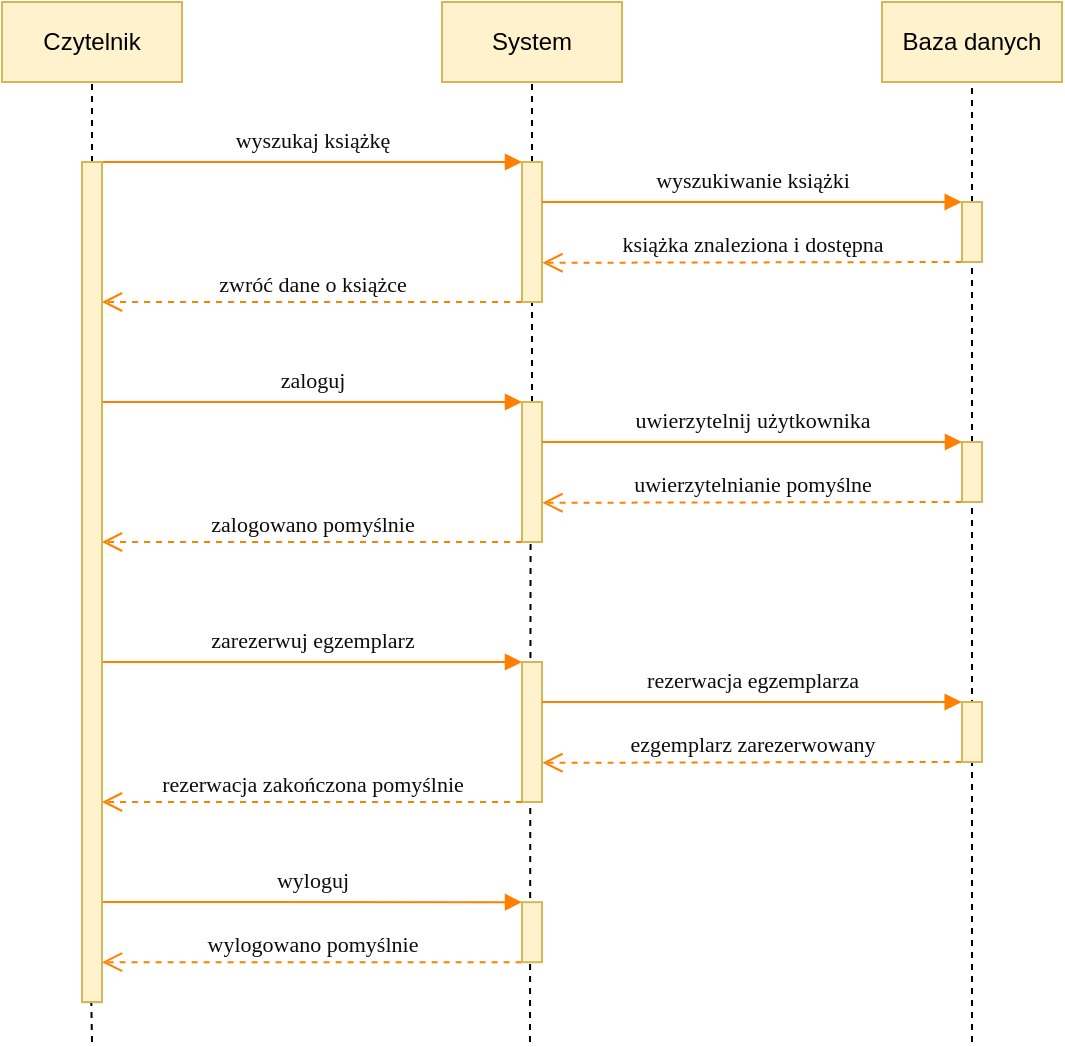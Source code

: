 <mxfile version="13.8.9-1" type="device" pages="3"><diagram id="bdb5152c-0a66-c973-8c05-188d29792f79" name="reservation"><mxGraphModel dx="868" dy="425" grid="1" gridSize="10" guides="1" tooltips="1" connect="1" arrows="1" fold="1" page="1" pageScale="1" pageWidth="827" pageHeight="1169" math="0" shadow="0"><root><mxCell id="0"/><mxCell id="1" parent="0"/><mxCell id="2750c62718d928d1-18" value="&lt;font style=&quot;font-size: 11px&quot; color=&quot;#0d0d0d&quot;&gt;zaloguj&lt;/font&gt;" style="html=1;verticalAlign=bottom;endArrow=block;entryX=0;entryY=0;strokeColor=#FF8000;fontFamily=Tahoma;fontSize=14;fontColor=#000066;entryDx=0;entryDy=0;entryPerimeter=0;" parent="1" target="UFfxsBxHSK0tPhtPc5pP-11" edge="1"><mxGeometry relative="1" as="geometry"><mxPoint x="79.5" y="240.0" as="sourcePoint"/></mxGeometry></mxCell><mxCell id="2750c62718d928d1-44" value="&lt;font color=&quot;#0d0d0d&quot; style=&quot;font-size: 11px&quot;&gt;uwierzytelnianie pomyślne&lt;/font&gt;" style="html=1;verticalAlign=bottom;endArrow=open;dashed=1;endSize=8;strokeColor=#FF8000;fontFamily=Tahoma;fontSize=10;fontColor=#000066;exitX=-0.02;exitY=1;exitDx=0;exitDy=0;exitPerimeter=0;entryX=1.02;entryY=0.72;entryDx=0;entryDy=0;entryPerimeter=0;" parent="1" source="UFfxsBxHSK0tPhtPc5pP-13" target="UFfxsBxHSK0tPhtPc5pP-11" edge="1"><mxGeometry relative="1" as="geometry"><mxPoint x="510" y="285" as="sourcePoint"/><mxPoint x="350" y="280" as="targetPoint"/></mxGeometry></mxCell><mxCell id="UFfxsBxHSK0tPhtPc5pP-2" value="Czytelnik" style="rounded=0;whiteSpace=wrap;html=1;fillColor=#fff2cc;strokeColor=#d6b656;" parent="1" vertex="1"><mxGeometry x="30" y="40" width="90" height="40" as="geometry"/></mxCell><mxCell id="UFfxsBxHSK0tPhtPc5pP-3" value="" style="endArrow=none;dashed=1;html=1;entryX=0.5;entryY=1;entryDx=0;entryDy=0;" parent="1" source="UFfxsBxHSK0tPhtPc5pP-4" target="UFfxsBxHSK0tPhtPc5pP-2" edge="1"><mxGeometry width="50" height="50" relative="1" as="geometry"><mxPoint x="75" y="841" as="sourcePoint"/><mxPoint x="84.5" y="118" as="targetPoint"/></mxGeometry></mxCell><mxCell id="UFfxsBxHSK0tPhtPc5pP-4" value="" style="html=1;points=[];perimeter=orthogonalPerimeter;strokeColor=#d6b656;fillColor=#fff2cc;fontFamily=Tahoma;fontSize=14;align=center;" parent="1" vertex="1"><mxGeometry x="70" y="240" width="10" height="100" as="geometry"/></mxCell><mxCell id="UFfxsBxHSK0tPhtPc5pP-5" value="" style="endArrow=none;dashed=1;html=1;entryX=0.5;entryY=1;entryDx=0;entryDy=0;" parent="1" source="UFfxsBxHSK0tPhtPc5pP-46" target="UFfxsBxHSK0tPhtPc5pP-4" edge="1"><mxGeometry width="50" height="50" relative="1" as="geometry"><mxPoint x="75" y="680" as="sourcePoint"/><mxPoint x="75" y="90" as="targetPoint"/></mxGeometry></mxCell><mxCell id="UFfxsBxHSK0tPhtPc5pP-6" value="Baza danych" style="rounded=0;whiteSpace=wrap;html=1;fillColor=#fff2cc;strokeColor=#d6b656;" parent="1" vertex="1"><mxGeometry x="470" y="40" width="90" height="40" as="geometry"/></mxCell><mxCell id="UFfxsBxHSK0tPhtPc5pP-7" value="" style="endArrow=none;dashed=1;html=1;entryX=0.5;entryY=1;entryDx=0;entryDy=0;" parent="1" source="UFfxsBxHSK0tPhtPc5pP-13" target="UFfxsBxHSK0tPhtPc5pP-6" edge="1"><mxGeometry width="50" height="50" relative="1" as="geometry"><mxPoint x="525" y="841" as="sourcePoint"/><mxPoint x="590" y="220" as="targetPoint"/></mxGeometry></mxCell><mxCell id="UFfxsBxHSK0tPhtPc5pP-9" value="System" style="rounded=0;whiteSpace=wrap;html=1;fillColor=#fff2cc;strokeColor=#d6b656;" parent="1" vertex="1"><mxGeometry x="250" y="40" width="90" height="40" as="geometry"/></mxCell><mxCell id="UFfxsBxHSK0tPhtPc5pP-10" value="" style="endArrow=none;dashed=1;html=1;entryX=0.5;entryY=1;entryDx=0;entryDy=0;" parent="1" source="UFfxsBxHSK0tPhtPc5pP-11" target="UFfxsBxHSK0tPhtPc5pP-9" edge="1"><mxGeometry width="50" height="50" relative="1" as="geometry"><mxPoint x="424.5" y="864" as="sourcePoint"/><mxPoint x="424.5" y="110" as="targetPoint"/></mxGeometry></mxCell><mxCell id="UFfxsBxHSK0tPhtPc5pP-11" value="" style="html=1;points=[];perimeter=orthogonalPerimeter;strokeColor=#d6b656;fillColor=#fff2cc;fontFamily=Tahoma;fontSize=14;align=center;" parent="1" vertex="1"><mxGeometry x="290" y="240" width="10" height="70" as="geometry"/></mxCell><mxCell id="UFfxsBxHSK0tPhtPc5pP-13" value="" style="html=1;points=[];perimeter=orthogonalPerimeter;strokeColor=#d6b656;fillColor=#fff2cc;fontFamily=Tahoma;fontSize=14;align=center;" parent="1" vertex="1"><mxGeometry x="510" y="260" width="10" height="30" as="geometry"/></mxCell><mxCell id="UFfxsBxHSK0tPhtPc5pP-14" value="" style="endArrow=none;dashed=1;html=1;entryX=0.5;entryY=1;entryDx=0;entryDy=0;rounded=0;" parent="1" target="UFfxsBxHSK0tPhtPc5pP-13" edge="1"><mxGeometry width="50" height="50" relative="1" as="geometry"><mxPoint x="515" y="560" as="sourcePoint"/><mxPoint x="525" y="87" as="targetPoint"/></mxGeometry></mxCell><mxCell id="UFfxsBxHSK0tPhtPc5pP-15" value="" style="endArrow=none;dashed=1;html=1;rounded=0;entryX=0.429;entryY=0.996;entryDx=0;entryDy=0;entryPerimeter=0;" parent="1" target="UFfxsBxHSK0tPhtPc5pP-11" edge="1"><mxGeometry width="50" height="50" relative="1" as="geometry"><mxPoint x="294" y="560" as="sourcePoint"/><mxPoint x="460" y="170" as="targetPoint"/></mxGeometry></mxCell><mxCell id="UFfxsBxHSK0tPhtPc5pP-16" value="&lt;font color=&quot;#0d0d0d&quot; style=&quot;font-size: 11px&quot;&gt;zalogowano pomyślnie&lt;/font&gt;" style="html=1;verticalAlign=bottom;endArrow=open;dashed=1;endSize=8;strokeColor=#FF8000;fontFamily=Tahoma;fontSize=10;fontColor=#000066;exitX=0;exitY=1;exitDx=0;exitDy=0;exitPerimeter=0;entryX=1;entryY=0.7;entryDx=0;entryDy=0;entryPerimeter=0;" parent="1" source="UFfxsBxHSK0tPhtPc5pP-11" target="UFfxsBxHSK0tPhtPc5pP-4" edge="1"><mxGeometry relative="1" as="geometry"><mxPoint x="270" y="312" as="sourcePoint"/><mxPoint x="130" y="320" as="targetPoint"/></mxGeometry></mxCell><mxCell id="UFfxsBxHSK0tPhtPc5pP-24" value="&lt;font style=&quot;font-size: 11px&quot; color=&quot;#0d0d0d&quot;&gt;wyszukaj książkę&lt;/font&gt;" style="html=1;verticalAlign=bottom;endArrow=block;entryX=0;entryY=0;strokeColor=#FF8000;fontFamily=Tahoma;fontSize=14;fontColor=#000066;entryDx=0;entryDy=0;entryPerimeter=0;" parent="1" target="UFfxsBxHSK0tPhtPc5pP-28" edge="1"><mxGeometry relative="1" as="geometry"><mxPoint x="79.5" y="120.0" as="sourcePoint"/></mxGeometry></mxCell><mxCell id="UFfxsBxHSK0tPhtPc5pP-26" value="&lt;font color=&quot;#0d0d0d&quot; style=&quot;font-size: 11px&quot;&gt;książka znaleziona i dostępna&lt;/font&gt;" style="html=1;verticalAlign=bottom;endArrow=open;dashed=1;endSize=8;strokeColor=#FF8000;fontFamily=Tahoma;fontSize=10;fontColor=#000066;exitX=-0.02;exitY=1;exitDx=0;exitDy=0;exitPerimeter=0;entryX=1.02;entryY=0.72;entryDx=0;entryDy=0;entryPerimeter=0;" parent="1" source="UFfxsBxHSK0tPhtPc5pP-29" target="UFfxsBxHSK0tPhtPc5pP-28" edge="1"><mxGeometry relative="1" as="geometry"><mxPoint x="510" y="165" as="sourcePoint"/><mxPoint x="350" y="160" as="targetPoint"/></mxGeometry></mxCell><mxCell id="UFfxsBxHSK0tPhtPc5pP-27" value="" style="html=1;points=[];perimeter=orthogonalPerimeter;strokeColor=#d6b656;fillColor=#fff2cc;fontFamily=Tahoma;fontSize=14;align=center;" parent="1" vertex="1"><mxGeometry x="70" y="120" width="10" height="100" as="geometry"/></mxCell><mxCell id="UFfxsBxHSK0tPhtPc5pP-28" value="" style="html=1;points=[];perimeter=orthogonalPerimeter;strokeColor=#d6b656;fillColor=#fff2cc;fontFamily=Tahoma;fontSize=14;align=center;" parent="1" vertex="1"><mxGeometry x="290" y="120" width="10" height="70" as="geometry"/></mxCell><mxCell id="UFfxsBxHSK0tPhtPc5pP-29" value="" style="html=1;points=[];perimeter=orthogonalPerimeter;strokeColor=#d6b656;fillColor=#fff2cc;fontFamily=Tahoma;fontSize=14;align=center;" parent="1" vertex="1"><mxGeometry x="510" y="140" width="10" height="30" as="geometry"/></mxCell><mxCell id="UFfxsBxHSK0tPhtPc5pP-30" value="&lt;font color=&quot;#0d0d0d&quot; style=&quot;font-size: 11px&quot;&gt;zwróć dane o książce&lt;/font&gt;" style="html=1;verticalAlign=bottom;endArrow=open;dashed=1;endSize=8;strokeColor=#FF8000;fontFamily=Tahoma;fontSize=10;fontColor=#000066;exitX=0;exitY=1;exitDx=0;exitDy=0;exitPerimeter=0;entryX=1;entryY=0.7;entryDx=0;entryDy=0;entryPerimeter=0;" parent="1" source="UFfxsBxHSK0tPhtPc5pP-28" target="UFfxsBxHSK0tPhtPc5pP-27" edge="1"><mxGeometry relative="1" as="geometry"><mxPoint x="270" y="192" as="sourcePoint"/><mxPoint x="130" y="200" as="targetPoint"/></mxGeometry></mxCell><mxCell id="UFfxsBxHSK0tPhtPc5pP-31" value="&lt;font style=&quot;font-size: 11px&quot; color=&quot;#0d0d0d&quot;&gt;zarezerwuj egzemplarz&lt;/font&gt;" style="html=1;verticalAlign=bottom;endArrow=block;entryX=0;entryY=0;strokeColor=#FF8000;fontFamily=Tahoma;fontSize=14;fontColor=#000066;entryDx=0;entryDy=0;entryPerimeter=0;" parent="1" target="UFfxsBxHSK0tPhtPc5pP-35" edge="1"><mxGeometry relative="1" as="geometry"><mxPoint x="79.5" y="370.0" as="sourcePoint"/></mxGeometry></mxCell><mxCell id="UFfxsBxHSK0tPhtPc5pP-33" value="&lt;font color=&quot;#0d0d0d&quot; style=&quot;font-size: 11px&quot;&gt;ezgemplarz zarezerwowany&lt;/font&gt;" style="html=1;verticalAlign=bottom;endArrow=open;dashed=1;endSize=8;strokeColor=#FF8000;fontFamily=Tahoma;fontSize=10;fontColor=#000066;exitX=-0.02;exitY=1;exitDx=0;exitDy=0;exitPerimeter=0;entryX=1.02;entryY=0.72;entryDx=0;entryDy=0;entryPerimeter=0;" parent="1" source="UFfxsBxHSK0tPhtPc5pP-36" target="UFfxsBxHSK0tPhtPc5pP-35" edge="1"><mxGeometry relative="1" as="geometry"><mxPoint x="510" y="415" as="sourcePoint"/><mxPoint x="350" y="410" as="targetPoint"/></mxGeometry></mxCell><mxCell id="UFfxsBxHSK0tPhtPc5pP-34" value="" style="html=1;points=[];perimeter=orthogonalPerimeter;strokeColor=#d6b656;fillColor=#fff2cc;fontFamily=Tahoma;fontSize=14;align=center;" parent="1" vertex="1"><mxGeometry x="70" y="370" width="10" height="100" as="geometry"/></mxCell><mxCell id="UFfxsBxHSK0tPhtPc5pP-35" value="" style="html=1;points=[];perimeter=orthogonalPerimeter;strokeColor=#d6b656;fillColor=#fff2cc;fontFamily=Tahoma;fontSize=14;align=center;" parent="1" vertex="1"><mxGeometry x="290" y="370" width="10" height="70" as="geometry"/></mxCell><mxCell id="UFfxsBxHSK0tPhtPc5pP-36" value="" style="html=1;points=[];perimeter=orthogonalPerimeter;strokeColor=#d6b656;fillColor=#fff2cc;fontFamily=Tahoma;fontSize=14;align=center;" parent="1" vertex="1"><mxGeometry x="510" y="390" width="10" height="30" as="geometry"/></mxCell><mxCell id="UFfxsBxHSK0tPhtPc5pP-37" value="&lt;font color=&quot;#0d0d0d&quot; style=&quot;font-size: 11px&quot;&gt;rezerwacja zakończona pomyślnie&lt;/font&gt;" style="html=1;verticalAlign=bottom;endArrow=open;dashed=1;endSize=8;strokeColor=#FF8000;fontFamily=Tahoma;fontSize=10;fontColor=#000066;exitX=0;exitY=1;exitDx=0;exitDy=0;exitPerimeter=0;entryX=1;entryY=0.7;entryDx=0;entryDy=0;entryPerimeter=0;" parent="1" source="UFfxsBxHSK0tPhtPc5pP-35" target="UFfxsBxHSK0tPhtPc5pP-34" edge="1"><mxGeometry relative="1" as="geometry"><mxPoint x="270" y="442" as="sourcePoint"/><mxPoint x="130" y="450" as="targetPoint"/></mxGeometry></mxCell><mxCell id="UFfxsBxHSK0tPhtPc5pP-44" value="&lt;font color=&quot;#0d0d0d&quot; style=&quot;font-size: 11px&quot;&gt;wylogowano pomyślnie&lt;/font&gt;" style="html=1;verticalAlign=bottom;endArrow=open;dashed=1;endSize=8;strokeColor=#FF8000;fontFamily=Tahoma;fontSize=10;fontColor=#000066;exitX=-0.02;exitY=1;exitDx=0;exitDy=0;exitPerimeter=0;" parent="1" source="UFfxsBxHSK0tPhtPc5pP-45" target="UFfxsBxHSK0tPhtPc5pP-46" edge="1"><mxGeometry relative="1" as="geometry"><mxPoint x="290" y="515.1" as="sourcePoint"/><mxPoint x="80.2" y="520.5" as="targetPoint"/></mxGeometry></mxCell><mxCell id="UFfxsBxHSK0tPhtPc5pP-45" value="" style="html=1;points=[];perimeter=orthogonalPerimeter;strokeColor=#d6b656;fillColor=#fff2cc;fontFamily=Tahoma;fontSize=14;align=center;" parent="1" vertex="1"><mxGeometry x="290" y="490.1" width="10" height="30" as="geometry"/></mxCell><mxCell id="UFfxsBxHSK0tPhtPc5pP-46" value="" style="html=1;points=[];perimeter=orthogonalPerimeter;strokeColor=#d6b656;fillColor=#fff2cc;fontFamily=Tahoma;fontSize=14;align=center;" parent="1" vertex="1"><mxGeometry x="70" y="490.1" width="10" height="50" as="geometry"/></mxCell><mxCell id="UFfxsBxHSK0tPhtPc5pP-50" value="" style="endArrow=none;dashed=1;html=1;" parent="1" edge="1"><mxGeometry width="50" height="50" relative="1" as="geometry"><mxPoint x="75" y="560" as="sourcePoint"/><mxPoint x="74.66" y="540.1" as="targetPoint"/></mxGeometry></mxCell><mxCell id="nkuDlEsJTx3bt9PI4lsY-1" value="&lt;font style=&quot;font-size: 11px&quot; color=&quot;#0d0d0d&quot;&gt;wyloguj&lt;/font&gt;" style="html=1;verticalAlign=bottom;endArrow=block;strokeColor=#FF8000;fontFamily=Tahoma;fontSize=14;fontColor=#000066;exitX=1;exitY=-0.002;exitDx=0;exitDy=0;exitPerimeter=0;" parent="1" source="UFfxsBxHSK0tPhtPc5pP-46" target="UFfxsBxHSK0tPhtPc5pP-45" edge="1"><mxGeometry relative="1" as="geometry"><mxPoint x="90" y="490.01" as="sourcePoint"/><mxPoint x="260" y="460.01" as="targetPoint"/></mxGeometry></mxCell><mxCell id="nkuDlEsJTx3bt9PI4lsY-2" value="&lt;span style=&quot;color: rgb(13 , 13 , 13) ; font-size: 11px&quot;&gt;rezerwacja egzemplarza&lt;/span&gt;" style="html=1;verticalAlign=bottom;endArrow=block;strokeColor=#FF8000;fontFamily=Tahoma;fontSize=14;fontColor=#000066;entryX=-0.014;entryY=0;entryDx=0;entryDy=0;entryPerimeter=0;exitX=1;exitY=0.286;exitDx=0;exitDy=0;exitPerimeter=0;" parent="1" source="UFfxsBxHSK0tPhtPc5pP-35" target="UFfxsBxHSK0tPhtPc5pP-36" edge="1"><mxGeometry relative="1" as="geometry"><mxPoint x="310" y="390" as="sourcePoint"/><mxPoint x="420" y="350" as="targetPoint"/></mxGeometry></mxCell><mxCell id="nkuDlEsJTx3bt9PI4lsY-3" value="&lt;span style=&quot;color: rgb(13 , 13 , 13) ; font-size: 11px&quot;&gt;wyszukiwanie książki&lt;/span&gt;" style="html=1;verticalAlign=bottom;endArrow=block;strokeColor=#FF8000;fontFamily=Tahoma;fontSize=14;fontColor=#000066;exitX=0.986;exitY=0.286;exitDx=0;exitDy=0;exitPerimeter=0;entryX=-0.014;entryY=0;entryDx=0;entryDy=0;entryPerimeter=0;" parent="1" source="UFfxsBxHSK0tPhtPc5pP-28" target="UFfxsBxHSK0tPhtPc5pP-29" edge="1"><mxGeometry relative="1" as="geometry"><mxPoint x="310" y="290.02" as="sourcePoint"/><mxPoint x="460" y="220" as="targetPoint"/></mxGeometry></mxCell><mxCell id="nkuDlEsJTx3bt9PI4lsY-4" value="&lt;span style=&quot;color: rgb(13 , 13 , 13) ; font-size: 11px&quot;&gt;uwierzytelnij użytkownika&lt;/span&gt;" style="html=1;verticalAlign=bottom;endArrow=block;strokeColor=#FF8000;fontFamily=Tahoma;fontSize=14;fontColor=#000066;entryX=0;entryY=0;entryDx=0;entryDy=0;entryPerimeter=0;" parent="1" target="UFfxsBxHSK0tPhtPc5pP-13" edge="1"><mxGeometry relative="1" as="geometry"><mxPoint x="300" y="260" as="sourcePoint"/><mxPoint x="500" y="260" as="targetPoint"/></mxGeometry></mxCell><mxCell id="JKHsgQlLTQUetORVjWny-1" value="" style="html=1;points=[];perimeter=orthogonalPerimeter;strokeColor=#d6b656;fillColor=#fff2cc;fontFamily=Tahoma;fontSize=14;align=center;" parent="1" vertex="1"><mxGeometry x="70" y="120" width="10" height="420" as="geometry"/></mxCell></root></mxGraphModel></diagram><diagram id="02ToBYN9ex3Lxi8tFRm4" name="return"><mxGraphModel dx="723" dy="354" grid="1" gridSize="10" guides="1" tooltips="1" connect="1" arrows="1" fold="1" page="1" pageScale="1" pageWidth="827" pageHeight="1169" math="0" shadow="0"><root><mxCell id="mSOw4h-qDSolW6g528Ff-0"/><mxCell id="mSOw4h-qDSolW6g528Ff-1" parent="mSOw4h-qDSolW6g528Ff-0"/><mxCell id="mSOw4h-qDSolW6g528Ff-2" value="&lt;font style=&quot;font-size: 11px&quot; color=&quot;#0d0d0d&quot;&gt;podaj numer PESEL&lt;/font&gt;" style="html=1;verticalAlign=bottom;endArrow=block;strokeColor=#FF8000;fontFamily=Tahoma;fontSize=14;fontColor=#000066;exitX=1;exitY=0;exitDx=0;exitDy=0;exitPerimeter=0;entryX=0;entryY=0;entryDx=0;entryDy=0;entryPerimeter=0;" edge="1" parent="mSOw4h-qDSolW6g528Ff-1" source="mSOw4h-qDSolW6g528Ff-19" target="mSOw4h-qDSolW6g528Ff-6"><mxGeometry relative="1" as="geometry"><mxPoint x="279.5" y="120.0" as="sourcePoint"/><mxPoint x="250" y="140" as="targetPoint"/></mxGeometry></mxCell><mxCell id="mSOw4h-qDSolW6g528Ff-3" value="&lt;font color=&quot;#0d0d0d&quot; style=&quot;font-size: 11px&quot;&gt;zweryfikowano&lt;/font&gt;" style="html=1;verticalAlign=bottom;endArrow=open;dashed=1;endSize=8;strokeColor=#FF8000;fontFamily=Tahoma;fontSize=10;fontColor=#000066;entryX=1;entryY=0.836;entryDx=0;entryDy=0;entryPerimeter=0;exitX=0;exitY=1;exitDx=0;exitDy=0;exitPerimeter=0;" edge="1" parent="mSOw4h-qDSolW6g528Ff-1" source="mSOw4h-qDSolW6g528Ff-6" target="mSOw4h-qDSolW6g528Ff-19"><mxGeometry relative="1" as="geometry"><mxPoint x="430" y="170" as="sourcePoint"/><mxPoint x="210" y="170" as="targetPoint"/></mxGeometry></mxCell><mxCell id="mSOw4h-qDSolW6g528Ff-4" value="Pracownik" style="rounded=0;whiteSpace=wrap;html=1;fillColor=#fff2cc;strokeColor=#d6b656;" vertex="1" parent="mSOw4h-qDSolW6g528Ff-1"><mxGeometry x="230" y="40" width="90" height="40" as="geometry"/></mxCell><mxCell id="mSOw4h-qDSolW6g528Ff-5" value="" style="endArrow=none;dashed=1;html=1;entryX=0.5;entryY=1;entryDx=0;entryDy=0;" edge="1" parent="mSOw4h-qDSolW6g528Ff-1" source="mSOw4h-qDSolW6g528Ff-6" target="mSOw4h-qDSolW6g528Ff-4"><mxGeometry width="50" height="50" relative="1" as="geometry"><mxPoint x="275" y="841" as="sourcePoint"/><mxPoint x="284.5" y="118" as="targetPoint"/></mxGeometry></mxCell><mxCell id="mSOw4h-qDSolW6g528Ff-6" value="" style="html=1;points=[];perimeter=orthogonalPerimeter;strokeColor=#d6b656;fillColor=#fff2cc;fontFamily=Tahoma;fontSize=14;align=center;" vertex="1" parent="mSOw4h-qDSolW6g528Ff-1"><mxGeometry x="270" y="120" width="10" height="100" as="geometry"/></mxCell><mxCell id="mSOw4h-qDSolW6g528Ff-7" value="" style="endArrow=none;dashed=1;html=1;entryX=0.5;entryY=1;entryDx=0;entryDy=0;" edge="1" parent="mSOw4h-qDSolW6g528Ff-1" target="mSOw4h-qDSolW6g528Ff-6"><mxGeometry width="50" height="50" relative="1" as="geometry"><mxPoint x="275" y="530" as="sourcePoint"/><mxPoint x="275" y="90" as="targetPoint"/></mxGeometry></mxCell><mxCell id="mSOw4h-qDSolW6g528Ff-8" value="Baza danych" style="rounded=0;whiteSpace=wrap;html=1;fillColor=#fff2cc;strokeColor=#d6b656;" vertex="1" parent="mSOw4h-qDSolW6g528Ff-1"><mxGeometry x="670" y="40" width="90" height="40" as="geometry"/></mxCell><mxCell id="mSOw4h-qDSolW6g528Ff-9" value="" style="endArrow=none;dashed=1;html=1;entryX=0.5;entryY=1;entryDx=0;entryDy=0;" edge="1" parent="mSOw4h-qDSolW6g528Ff-1" source="mSOw4h-qDSolW6g528Ff-13" target="mSOw4h-qDSolW6g528Ff-8"><mxGeometry width="50" height="50" relative="1" as="geometry"><mxPoint x="725" y="841" as="sourcePoint"/><mxPoint x="790" y="220" as="targetPoint"/></mxGeometry></mxCell><mxCell id="mSOw4h-qDSolW6g528Ff-10" value="System" style="rounded=0;whiteSpace=wrap;html=1;fillColor=#fff2cc;strokeColor=#d6b656;" vertex="1" parent="mSOw4h-qDSolW6g528Ff-1"><mxGeometry x="450" y="40" width="90" height="40" as="geometry"/></mxCell><mxCell id="mSOw4h-qDSolW6g528Ff-11" value="" style="endArrow=none;dashed=1;html=1;entryX=0.5;entryY=1;entryDx=0;entryDy=0;" edge="1" parent="mSOw4h-qDSolW6g528Ff-1" source="mSOw4h-qDSolW6g528Ff-12" target="mSOw4h-qDSolW6g528Ff-10"><mxGeometry width="50" height="50" relative="1" as="geometry"><mxPoint x="624.5" y="864" as="sourcePoint"/><mxPoint x="624.5" y="110" as="targetPoint"/></mxGeometry></mxCell><mxCell id="mSOw4h-qDSolW6g528Ff-12" value="" style="html=1;points=[];perimeter=orthogonalPerimeter;strokeColor=#d6b656;fillColor=#fff2cc;fontFamily=Tahoma;fontSize=14;align=center;" vertex="1" parent="mSOw4h-qDSolW6g528Ff-1"><mxGeometry x="490" y="135" width="10" height="70" as="geometry"/></mxCell><mxCell id="mSOw4h-qDSolW6g528Ff-13" value="" style="html=1;points=[];perimeter=orthogonalPerimeter;strokeColor=#d6b656;fillColor=#fff2cc;fontFamily=Tahoma;fontSize=14;align=center;" vertex="1" parent="mSOw4h-qDSolW6g528Ff-1"><mxGeometry x="710" y="155" width="10" height="30" as="geometry"/></mxCell><mxCell id="mSOw4h-qDSolW6g528Ff-14" value="" style="endArrow=none;dashed=1;html=1;entryX=0.5;entryY=1;entryDx=0;entryDy=0;rounded=0;" edge="1" parent="mSOw4h-qDSolW6g528Ff-1" target="mSOw4h-qDSolW6g528Ff-13"><mxGeometry width="50" height="50" relative="1" as="geometry"><mxPoint x="715" y="530" as="sourcePoint"/><mxPoint x="725" y="87" as="targetPoint"/></mxGeometry></mxCell><mxCell id="mSOw4h-qDSolW6g528Ff-15" value="" style="endArrow=none;dashed=1;html=1;rounded=0;entryX=0.429;entryY=0.996;entryDx=0;entryDy=0;entryPerimeter=0;" edge="1" parent="mSOw4h-qDSolW6g528Ff-1" source="mSOw4h-qDSolW6g528Ff-43" target="mSOw4h-qDSolW6g528Ff-12"><mxGeometry width="50" height="50" relative="1" as="geometry"><mxPoint x="494" y="560" as="sourcePoint"/><mxPoint x="660" y="170" as="targetPoint"/></mxGeometry></mxCell><mxCell id="mSOw4h-qDSolW6g528Ff-16" value="&lt;span style=&quot;color: rgb(13 , 13 , 13) ; font-size: 11px&quot;&gt;wyszukiwanie czytelnika&lt;/span&gt;" style="html=1;verticalAlign=bottom;endArrow=block;strokeColor=#FF8000;fontFamily=Tahoma;fontSize=14;fontColor=#000066;entryX=0;entryY=0;entryDx=0;entryDy=0;entryPerimeter=0;exitX=1;exitY=0.286;exitDx=0;exitDy=0;exitPerimeter=0;" edge="1" parent="mSOw4h-qDSolW6g528Ff-1" source="mSOw4h-qDSolW6g528Ff-12" target="mSOw4h-qDSolW6g528Ff-13"><mxGeometry relative="1" as="geometry"><mxPoint x="530" y="155" as="sourcePoint"/><mxPoint x="700" y="140" as="targetPoint"/></mxGeometry></mxCell><mxCell id="mSOw4h-qDSolW6g528Ff-17" value="Czytelnik" style="rounded=0;whiteSpace=wrap;html=1;fillColor=#fff2cc;strokeColor=#d6b656;" vertex="1" parent="mSOw4h-qDSolW6g528Ff-1"><mxGeometry x="10" y="40" width="90" height="40" as="geometry"/></mxCell><mxCell id="mSOw4h-qDSolW6g528Ff-18" value="" style="endArrow=none;dashed=1;html=1;entryX=0.5;entryY=1;entryDx=0;entryDy=0;" edge="1" parent="mSOw4h-qDSolW6g528Ff-1" source="mSOw4h-qDSolW6g528Ff-19" target="mSOw4h-qDSolW6g528Ff-17"><mxGeometry width="50" height="50" relative="1" as="geometry"><mxPoint x="55" y="841" as="sourcePoint"/><mxPoint x="64.5" y="118" as="targetPoint"/></mxGeometry></mxCell><mxCell id="mSOw4h-qDSolW6g528Ff-19" value="" style="html=1;points=[];perimeter=orthogonalPerimeter;strokeColor=#d6b656;fillColor=#fff2cc;fontFamily=Tahoma;fontSize=14;align=center;" vertex="1" parent="mSOw4h-qDSolW6g528Ff-1"><mxGeometry x="50" y="120" width="10" height="120" as="geometry"/></mxCell><mxCell id="mSOw4h-qDSolW6g528Ff-20" value="" style="endArrow=none;dashed=1;html=1;entryX=0.5;entryY=1;entryDx=0;entryDy=0;" edge="1" parent="mSOw4h-qDSolW6g528Ff-1" target="mSOw4h-qDSolW6g528Ff-19"><mxGeometry width="50" height="50" relative="1" as="geometry"><mxPoint x="55" y="530" as="sourcePoint"/><mxPoint x="55" y="90" as="targetPoint"/></mxGeometry></mxCell><mxCell id="mSOw4h-qDSolW6g528Ff-21" value="&lt;font style=&quot;font-size: 11px&quot; color=&quot;#0d0d0d&quot;&gt;znajdź czytelnika&lt;/font&gt;" style="html=1;verticalAlign=bottom;endArrow=block;strokeColor=#FF8000;fontFamily=Tahoma;fontSize=14;fontColor=#000066;exitX=1;exitY=0.152;exitDx=0;exitDy=0;exitPerimeter=0;entryX=0.009;entryY=0.003;entryDx=0;entryDy=0;entryPerimeter=0;" edge="1" parent="mSOw4h-qDSolW6g528Ff-1" source="mSOw4h-qDSolW6g528Ff-6" target="mSOw4h-qDSolW6g528Ff-12"><mxGeometry relative="1" as="geometry"><mxPoint x="300" y="170" as="sourcePoint"/><mxPoint x="470" y="135" as="targetPoint"/></mxGeometry></mxCell><mxCell id="mSOw4h-qDSolW6g528Ff-22" value="&lt;font color=&quot;#0d0d0d&quot; style=&quot;font-size: 11px&quot;&gt;czytelnik znaleziony&lt;/font&gt;" style="html=1;verticalAlign=bottom;endArrow=open;dashed=1;endSize=8;strokeColor=#FF8000;fontFamily=Tahoma;fontSize=10;fontColor=#000066;exitX=0.02;exitY=1;exitDx=0;exitDy=0;exitPerimeter=0;entryX=1;entryY=0.714;entryDx=0;entryDy=0;entryPerimeter=0;" edge="1" parent="mSOw4h-qDSolW6g528Ff-1" source="mSOw4h-qDSolW6g528Ff-13" target="mSOw4h-qDSolW6g528Ff-12"><mxGeometry relative="1" as="geometry"><mxPoint x="719.8" y="320" as="sourcePoint"/><mxPoint x="500" y="190" as="targetPoint"/></mxGeometry></mxCell><mxCell id="mSOw4h-qDSolW6g528Ff-23" value="&lt;font color=&quot;#0d0d0d&quot; style=&quot;font-size: 11px&quot;&gt;zwróć profil czytelnika&lt;/font&gt;" style="html=1;verticalAlign=bottom;endArrow=open;dashed=1;endSize=8;strokeColor=#FF8000;fontFamily=Tahoma;fontSize=10;fontColor=#000066;exitX=-0.014;exitY=1;exitDx=0;exitDy=0;exitPerimeter=0;entryX=1;entryY=0.85;entryDx=0;entryDy=0;entryPerimeter=0;" edge="1" parent="mSOw4h-qDSolW6g528Ff-1" source="mSOw4h-qDSolW6g528Ff-12" target="mSOw4h-qDSolW6g528Ff-6"><mxGeometry relative="1" as="geometry"><mxPoint x="480" y="200" as="sourcePoint"/><mxPoint x="360" y="200" as="targetPoint"/></mxGeometry></mxCell><mxCell id="mSOw4h-qDSolW6g528Ff-24" value="&lt;font style=&quot;font-size: 11px&quot; color=&quot;#0d0d0d&quot;&gt;zwróć książkę&lt;/font&gt;" style="html=1;verticalAlign=bottom;endArrow=block;strokeColor=#FF8000;fontFamily=Tahoma;fontSize=14;fontColor=#000066;exitX=1;exitY=0;exitDx=0;exitDy=0;exitPerimeter=0;entryX=0;entryY=0;entryDx=0;entryDy=0;entryPerimeter=0;" edge="1" parent="mSOw4h-qDSolW6g528Ff-1" source="mSOw4h-qDSolW6g528Ff-27" target="mSOw4h-qDSolW6g528Ff-26"><mxGeometry relative="1" as="geometry"><mxPoint x="279.5" y="270.0" as="sourcePoint"/><mxPoint x="250" y="290" as="targetPoint"/></mxGeometry></mxCell><mxCell id="mSOw4h-qDSolW6g528Ff-25" value="&lt;font color=&quot;#0d0d0d&quot; style=&quot;font-size: 11px&quot;&gt;ureguluj opłatę&lt;br&gt;&lt;/font&gt;" style="html=1;verticalAlign=bottom;endArrow=open;dashed=1;endSize=8;strokeColor=#FF8000;fontFamily=Tahoma;fontSize=10;fontColor=#000066;exitX=1.271;exitY=0.583;exitDx=0;exitDy=0;exitPerimeter=0;entryX=0;entryY=0.7;entryDx=0;entryDy=0;entryPerimeter=0;" edge="1" parent="mSOw4h-qDSolW6g528Ff-1"><mxGeometry relative="1" as="geometry"><mxPoint x="62.71" y="380.8" as="sourcePoint"/><mxPoint x="270" y="380.88" as="targetPoint"/></mxGeometry></mxCell><mxCell id="mSOw4h-qDSolW6g528Ff-26" value="" style="html=1;points=[];perimeter=orthogonalPerimeter;strokeColor=#d6b656;fillColor=#fff2cc;fontFamily=Tahoma;fontSize=14;align=center;" vertex="1" parent="mSOw4h-qDSolW6g528Ff-1"><mxGeometry x="270" y="270" width="10" height="100" as="geometry"/></mxCell><mxCell id="mSOw4h-qDSolW6g528Ff-27" value="" style="html=1;points=[];perimeter=orthogonalPerimeter;strokeColor=#d6b656;fillColor=#fff2cc;fontFamily=Tahoma;fontSize=14;align=center;" vertex="1" parent="mSOw4h-qDSolW6g528Ff-1"><mxGeometry x="50" y="270" width="10" height="240" as="geometry"/></mxCell><mxCell id="mSOw4h-qDSolW6g528Ff-28" value="&lt;font style=&quot;font-size: 11px&quot; color=&quot;#0d0d0d&quot;&gt;zaznacz chęć zwrotu&lt;br&gt;&lt;/font&gt;" style="html=1;verticalAlign=bottom;endArrow=block;strokeColor=#FF8000;fontFamily=Tahoma;fontSize=14;fontColor=#000066;entryX=0.009;entryY=0;entryDx=0;entryDy=0;entryPerimeter=0;" edge="1" parent="mSOw4h-qDSolW6g528Ff-1" source="mSOw4h-qDSolW6g528Ff-39" target="mSOw4h-qDSolW6g528Ff-43"><mxGeometry relative="1" as="geometry"><mxPoint x="330" y="290" as="sourcePoint"/><mxPoint x="490.09" y="285.21" as="targetPoint"/></mxGeometry></mxCell><mxCell id="mSOw4h-qDSolW6g528Ff-29" value="&lt;font color=&quot;#0d0d0d&quot;&gt;&lt;span style=&quot;font-size: 11px&quot;&gt;wyświetl formularz potwierdzający&lt;/span&gt;&lt;/font&gt;" style="html=1;verticalAlign=bottom;endArrow=open;dashed=1;endSize=8;strokeColor=#FF8000;fontFamily=Tahoma;fontSize=10;fontColor=#000066;entryX=1.02;entryY=0.226;entryDx=0;entryDy=0;entryPerimeter=0;" edge="1" parent="mSOw4h-qDSolW6g528Ff-1" target="mSOw4h-qDSolW6g528Ff-39"><mxGeometry relative="1" as="geometry"><mxPoint x="490" y="320" as="sourcePoint"/><mxPoint x="290" y="320" as="targetPoint"/></mxGeometry></mxCell><mxCell id="mSOw4h-qDSolW6g528Ff-30" value="&lt;font style=&quot;font-size: 11px&quot; color=&quot;#0d0d0d&quot;&gt;podaj informację o opłacie&lt;/font&gt;" style="html=1;verticalAlign=bottom;endArrow=block;strokeColor=#FF8000;fontFamily=Tahoma;fontSize=14;fontColor=#000066;exitX=-0.003;exitY=1.001;exitDx=0;exitDy=0;exitPerimeter=0;entryX=0.986;entryY=0.413;entryDx=0;entryDy=0;entryPerimeter=0;" edge="1" parent="mSOw4h-qDSolW6g528Ff-1"><mxGeometry relative="1" as="geometry"><mxPoint x="269.97" y="340.98" as="sourcePoint"/><mxPoint x="59.86" y="340" as="targetPoint"/></mxGeometry></mxCell><mxCell id="mSOw4h-qDSolW6g528Ff-31" value="" style="html=1;points=[];perimeter=orthogonalPerimeter;strokeColor=#d6b656;fillColor=#fff2cc;fontFamily=Tahoma;fontSize=14;align=center;" vertex="1" parent="mSOw4h-qDSolW6g528Ff-1"><mxGeometry x="270" y="270" width="10" height="200" as="geometry"/></mxCell><mxCell id="mSOw4h-qDSolW6g528Ff-32" value="&lt;font style=&quot;font-size: 11px&quot; color=&quot;#0d0d0d&quot;&gt;potwierdź zwrot&lt;br&gt;&lt;/font&gt;" style="html=1;verticalAlign=bottom;endArrow=block;strokeColor=#FF8000;fontFamily=Tahoma;fontSize=14;fontColor=#000066;entryX=0;entryY=0;entryDx=0;entryDy=0;entryPerimeter=0;" edge="1" parent="mSOw4h-qDSolW6g528Ff-1" source="mSOw4h-qDSolW6g528Ff-39" target="mSOw4h-qDSolW6g528Ff-33"><mxGeometry relative="1" as="geometry"><mxPoint x="320" y="401" as="sourcePoint"/><mxPoint x="480" y="390.88" as="targetPoint"/></mxGeometry></mxCell><mxCell id="mSOw4h-qDSolW6g528Ff-33" value="" style="html=1;points=[];perimeter=orthogonalPerimeter;strokeColor=#d6b656;fillColor=#fff2cc;fontFamily=Tahoma;fontSize=14;align=center;" vertex="1" parent="mSOw4h-qDSolW6g528Ff-1"><mxGeometry x="490" y="400.88" width="10" height="70" as="geometry"/></mxCell><mxCell id="mSOw4h-qDSolW6g528Ff-34" value="" style="endArrow=none;dashed=1;html=1;rounded=0;entryX=0.429;entryY=0.996;entryDx=0;entryDy=0;entryPerimeter=0;" edge="1" parent="mSOw4h-qDSolW6g528Ff-1" target="mSOw4h-qDSolW6g528Ff-33"><mxGeometry width="50" height="50" relative="1" as="geometry"><mxPoint x="494" y="530" as="sourcePoint"/><mxPoint x="494.29" y="204.72" as="targetPoint"/></mxGeometry></mxCell><mxCell id="mSOw4h-qDSolW6g528Ff-35" value="" style="html=1;points=[];perimeter=orthogonalPerimeter;strokeColor=#d6b656;fillColor=#fff2cc;fontFamily=Tahoma;fontSize=14;align=center;" vertex="1" parent="mSOw4h-qDSolW6g528Ff-1"><mxGeometry x="710" y="420.65" width="10" height="30" as="geometry"/></mxCell><mxCell id="mSOw4h-qDSolW6g528Ff-36" value="&lt;span style=&quot;color: rgb(13 , 13 , 13) ; font-size: 11px&quot;&gt;zmiana statusu egzemplarza&lt;/span&gt;" style="html=1;verticalAlign=bottom;endArrow=block;strokeColor=#FF8000;fontFamily=Tahoma;fontSize=14;fontColor=#000066;entryX=0;entryY=0;entryDx=0;entryDy=0;entryPerimeter=0;exitX=1;exitY=0.286;exitDx=0;exitDy=0;exitPerimeter=0;" edge="1" parent="mSOw4h-qDSolW6g528Ff-1" target="mSOw4h-qDSolW6g528Ff-35"><mxGeometry relative="1" as="geometry"><mxPoint x="500" y="420.67" as="sourcePoint"/><mxPoint x="700" y="405.65" as="targetPoint"/></mxGeometry></mxCell><mxCell id="mSOw4h-qDSolW6g528Ff-37" value="&lt;font color=&quot;#0d0d0d&quot; style=&quot;font-size: 11px&quot;&gt;egzemplarz oddany&lt;/font&gt;" style="html=1;verticalAlign=bottom;endArrow=open;dashed=1;endSize=8;strokeColor=#FF8000;fontFamily=Tahoma;fontSize=10;fontColor=#000066;exitX=0.02;exitY=1;exitDx=0;exitDy=0;exitPerimeter=0;entryX=1;entryY=0.714;entryDx=0;entryDy=0;entryPerimeter=0;" edge="1" parent="mSOw4h-qDSolW6g528Ff-1" source="mSOw4h-qDSolW6g528Ff-35"><mxGeometry relative="1" as="geometry"><mxPoint x="719.8" y="585.65" as="sourcePoint"/><mxPoint x="500" y="450.63" as="targetPoint"/></mxGeometry></mxCell><mxCell id="mSOw4h-qDSolW6g528Ff-38" value="&lt;font color=&quot;#0d0d0d&quot; style=&quot;font-size: 11px&quot;&gt;zwróć informację o pomyślnym zwrocie&lt;/font&gt;" style="html=1;verticalAlign=bottom;endArrow=open;dashed=1;endSize=8;strokeColor=#FF8000;fontFamily=Tahoma;fontSize=10;fontColor=#000066;exitX=0;exitY=1;exitDx=0;exitDy=0;exitPerimeter=0;entryX=1;entryY=0.914;entryDx=0;entryDy=0;entryPerimeter=0;" edge="1" parent="mSOw4h-qDSolW6g528Ff-1" source="mSOw4h-qDSolW6g528Ff-33" target="mSOw4h-qDSolW6g528Ff-39"><mxGeometry relative="1" as="geometry"><mxPoint x="460" y="480.88" as="sourcePoint"/><mxPoint x="300" y="471" as="targetPoint"/></mxGeometry></mxCell><mxCell id="mSOw4h-qDSolW6g528Ff-39" value="" style="html=1;points=[];perimeter=orthogonalPerimeter;strokeColor=#d6b656;fillColor=#fff2cc;fontFamily=Tahoma;fontSize=14;align=center;" vertex="1" parent="mSOw4h-qDSolW6g528Ff-1"><mxGeometry x="270" y="270" width="10" height="220" as="geometry"/></mxCell><mxCell id="mSOw4h-qDSolW6g528Ff-40" value="" style="html=1;points=[];perimeter=orthogonalPerimeter;strokeColor=#d6b656;fillColor=#fff2cc;fontFamily=Tahoma;fontSize=14;align=center;" vertex="1" parent="mSOw4h-qDSolW6g528Ff-1"><mxGeometry x="50" y="270" width="10" height="240" as="geometry"/></mxCell><mxCell id="mSOw4h-qDSolW6g528Ff-41" value="&lt;font color=&quot;#0d0d0d&quot; style=&quot;font-size: 11px&quot;&gt;zwrot zakończony pomyślnie&lt;/font&gt;" style="html=1;verticalAlign=bottom;endArrow=open;dashed=1;endSize=8;strokeColor=#FF8000;fontFamily=Tahoma;fontSize=10;fontColor=#000066;exitX=0;exitY=1;exitDx=0;exitDy=0;exitPerimeter=0;entryX=1;entryY=0.951;entryDx=0;entryDy=0;entryPerimeter=0;" edge="1" parent="mSOw4h-qDSolW6g528Ff-1" source="mSOw4h-qDSolW6g528Ff-39" target="mSOw4h-qDSolW6g528Ff-42"><mxGeometry relative="1" as="geometry"><mxPoint x="240" y="460" as="sourcePoint"/><mxPoint x="120" y="491" as="targetPoint"/></mxGeometry></mxCell><mxCell id="mSOw4h-qDSolW6g528Ff-42" value="" style="html=1;points=[];perimeter=orthogonalPerimeter;strokeColor=#d6b656;fillColor=#fff2cc;fontFamily=Tahoma;fontSize=14;align=center;" vertex="1" parent="mSOw4h-qDSolW6g528Ff-1"><mxGeometry x="50" y="120" width="10" height="390" as="geometry"/></mxCell><mxCell id="mSOw4h-qDSolW6g528Ff-43" value="" style="html=1;points=[];perimeter=orthogonalPerimeter;strokeColor=#d6b656;fillColor=#fff2cc;fontFamily=Tahoma;fontSize=14;align=center;" vertex="1" parent="mSOw4h-qDSolW6g528Ff-1"><mxGeometry x="490" y="290" width="10" height="30" as="geometry"/></mxCell><mxCell id="mSOw4h-qDSolW6g528Ff-44" value="" style="endArrow=none;dashed=1;html=1;rounded=0;entryX=0.429;entryY=0.996;entryDx=0;entryDy=0;entryPerimeter=0;" edge="1" parent="mSOw4h-qDSolW6g528Ff-1" source="mSOw4h-qDSolW6g528Ff-33" target="mSOw4h-qDSolW6g528Ff-43"><mxGeometry width="50" height="50" relative="1" as="geometry"><mxPoint x="494.29" y="430" as="sourcePoint"/><mxPoint x="494.29" y="204.72" as="targetPoint"/></mxGeometry></mxCell></root></mxGraphModel></diagram><diagram id="MMTowF24Xp_xsB_nZjFc" name="borrowing"><mxGraphModel dx="413" dy="202" grid="1" gridSize="10" guides="1" tooltips="1" connect="1" arrows="1" fold="1" page="1" pageScale="1" pageWidth="827" pageHeight="1169" math="0" shadow="0"><root><mxCell id="MFZd5c7GK3ORKcPByeT5-0"/><mxCell id="MFZd5c7GK3ORKcPByeT5-1" parent="MFZd5c7GK3ORKcPByeT5-0"/><mxCell id="MFZd5c7GK3ORKcPByeT5-2" value="&lt;font style=&quot;font-size: 11px&quot; color=&quot;#0d0d0d&quot;&gt;podaj numer PESEL&lt;/font&gt;" style="html=1;verticalAlign=bottom;endArrow=block;strokeColor=#FF8000;fontFamily=Tahoma;fontSize=14;fontColor=#000066;exitX=1;exitY=0;exitDx=0;exitDy=0;exitPerimeter=0;entryX=0;entryY=0;entryDx=0;entryDy=0;entryPerimeter=0;" edge="1" parent="MFZd5c7GK3ORKcPByeT5-1" source="MFZd5c7GK3ORKcPByeT5-19" target="MFZd5c7GK3ORKcPByeT5-6"><mxGeometry relative="1" as="geometry"><mxPoint x="279.5" y="120.0" as="sourcePoint"/><mxPoint x="250" y="140" as="targetPoint"/></mxGeometry></mxCell><mxCell id="MFZd5c7GK3ORKcPByeT5-3" value="&lt;font color=&quot;#0d0d0d&quot; style=&quot;font-size: 11px&quot;&gt;zweryfikowano&lt;/font&gt;" style="html=1;verticalAlign=bottom;endArrow=open;dashed=1;endSize=8;strokeColor=#FF8000;fontFamily=Tahoma;fontSize=10;fontColor=#000066;entryX=1;entryY=0.836;entryDx=0;entryDy=0;entryPerimeter=0;exitX=0;exitY=1;exitDx=0;exitDy=0;exitPerimeter=0;" edge="1" parent="MFZd5c7GK3ORKcPByeT5-1" source="MFZd5c7GK3ORKcPByeT5-6" target="MFZd5c7GK3ORKcPByeT5-19"><mxGeometry relative="1" as="geometry"><mxPoint x="430" y="170" as="sourcePoint"/><mxPoint x="210" y="170" as="targetPoint"/></mxGeometry></mxCell><mxCell id="MFZd5c7GK3ORKcPByeT5-4" value="Pracownik" style="rounded=0;whiteSpace=wrap;html=1;fillColor=#fff2cc;strokeColor=#d6b656;" vertex="1" parent="MFZd5c7GK3ORKcPByeT5-1"><mxGeometry x="230" y="40" width="90" height="40" as="geometry"/></mxCell><mxCell id="MFZd5c7GK3ORKcPByeT5-5" value="" style="endArrow=none;dashed=1;html=1;entryX=0.5;entryY=1;entryDx=0;entryDy=0;" edge="1" parent="MFZd5c7GK3ORKcPByeT5-1" source="MFZd5c7GK3ORKcPByeT5-6" target="MFZd5c7GK3ORKcPByeT5-4"><mxGeometry width="50" height="50" relative="1" as="geometry"><mxPoint x="275" y="841" as="sourcePoint"/><mxPoint x="284.5" y="118" as="targetPoint"/></mxGeometry></mxCell><mxCell id="MFZd5c7GK3ORKcPByeT5-6" value="" style="html=1;points=[];perimeter=orthogonalPerimeter;strokeColor=#d6b656;fillColor=#fff2cc;fontFamily=Tahoma;fontSize=14;align=center;" vertex="1" parent="MFZd5c7GK3ORKcPByeT5-1"><mxGeometry x="270" y="120" width="10" height="100" as="geometry"/></mxCell><mxCell id="MFZd5c7GK3ORKcPByeT5-7" value="" style="endArrow=none;dashed=1;html=1;entryX=0.5;entryY=1;entryDx=0;entryDy=0;" edge="1" parent="MFZd5c7GK3ORKcPByeT5-1" target="MFZd5c7GK3ORKcPByeT5-6"><mxGeometry width="50" height="50" relative="1" as="geometry"><mxPoint x="275" y="500" as="sourcePoint"/><mxPoint x="275" y="90" as="targetPoint"/></mxGeometry></mxCell><mxCell id="MFZd5c7GK3ORKcPByeT5-8" value="Baza danych" style="rounded=0;whiteSpace=wrap;html=1;fillColor=#fff2cc;strokeColor=#d6b656;" vertex="1" parent="MFZd5c7GK3ORKcPByeT5-1"><mxGeometry x="670" y="40" width="90" height="40" as="geometry"/></mxCell><mxCell id="MFZd5c7GK3ORKcPByeT5-9" value="" style="endArrow=none;dashed=1;html=1;entryX=0.5;entryY=1;entryDx=0;entryDy=0;" edge="1" parent="MFZd5c7GK3ORKcPByeT5-1" source="MFZd5c7GK3ORKcPByeT5-13" target="MFZd5c7GK3ORKcPByeT5-8"><mxGeometry width="50" height="50" relative="1" as="geometry"><mxPoint x="725" y="841" as="sourcePoint"/><mxPoint x="790" y="220" as="targetPoint"/></mxGeometry></mxCell><mxCell id="MFZd5c7GK3ORKcPByeT5-10" value="System" style="rounded=0;whiteSpace=wrap;html=1;fillColor=#fff2cc;strokeColor=#d6b656;" vertex="1" parent="MFZd5c7GK3ORKcPByeT5-1"><mxGeometry x="450" y="40" width="90" height="40" as="geometry"/></mxCell><mxCell id="MFZd5c7GK3ORKcPByeT5-11" value="" style="endArrow=none;dashed=1;html=1;entryX=0.5;entryY=1;entryDx=0;entryDy=0;" edge="1" parent="MFZd5c7GK3ORKcPByeT5-1" source="MFZd5c7GK3ORKcPByeT5-12" target="MFZd5c7GK3ORKcPByeT5-10"><mxGeometry width="50" height="50" relative="1" as="geometry"><mxPoint x="624.5" y="864" as="sourcePoint"/><mxPoint x="624.5" y="110" as="targetPoint"/></mxGeometry></mxCell><mxCell id="MFZd5c7GK3ORKcPByeT5-12" value="" style="html=1;points=[];perimeter=orthogonalPerimeter;strokeColor=#d6b656;fillColor=#fff2cc;fontFamily=Tahoma;fontSize=14;align=center;" vertex="1" parent="MFZd5c7GK3ORKcPByeT5-1"><mxGeometry x="490" y="135" width="10" height="70" as="geometry"/></mxCell><mxCell id="MFZd5c7GK3ORKcPByeT5-13" value="" style="html=1;points=[];perimeter=orthogonalPerimeter;strokeColor=#d6b656;fillColor=#fff2cc;fontFamily=Tahoma;fontSize=14;align=center;" vertex="1" parent="MFZd5c7GK3ORKcPByeT5-1"><mxGeometry x="710" y="155" width="10" height="30" as="geometry"/></mxCell><mxCell id="MFZd5c7GK3ORKcPByeT5-14" value="" style="endArrow=none;dashed=1;html=1;entryX=0.5;entryY=1;entryDx=0;entryDy=0;rounded=0;" edge="1" parent="MFZd5c7GK3ORKcPByeT5-1" target="MFZd5c7GK3ORKcPByeT5-13"><mxGeometry width="50" height="50" relative="1" as="geometry"><mxPoint x="715" y="500" as="sourcePoint"/><mxPoint x="725" y="87" as="targetPoint"/></mxGeometry></mxCell><mxCell id="MFZd5c7GK3ORKcPByeT5-15" value="" style="endArrow=none;dashed=1;html=1;rounded=0;entryX=0.429;entryY=0.996;entryDx=0;entryDy=0;entryPerimeter=0;" edge="1" parent="MFZd5c7GK3ORKcPByeT5-1" source="MFZd5c7GK3ORKcPByeT5-38" target="MFZd5c7GK3ORKcPByeT5-12"><mxGeometry width="50" height="50" relative="1" as="geometry"><mxPoint x="494" y="560" as="sourcePoint"/><mxPoint x="660" y="170" as="targetPoint"/></mxGeometry></mxCell><mxCell id="MFZd5c7GK3ORKcPByeT5-16" value="&lt;span style=&quot;color: rgb(13 , 13 , 13) ; font-size: 11px&quot;&gt;wyszukiwanie czytelnika&lt;/span&gt;" style="html=1;verticalAlign=bottom;endArrow=block;strokeColor=#FF8000;fontFamily=Tahoma;fontSize=14;fontColor=#000066;entryX=0;entryY=0;entryDx=0;entryDy=0;entryPerimeter=0;exitX=1;exitY=0.286;exitDx=0;exitDy=0;exitPerimeter=0;" edge="1" parent="MFZd5c7GK3ORKcPByeT5-1" source="MFZd5c7GK3ORKcPByeT5-12" target="MFZd5c7GK3ORKcPByeT5-13"><mxGeometry relative="1" as="geometry"><mxPoint x="530" y="155" as="sourcePoint"/><mxPoint x="700" y="140" as="targetPoint"/></mxGeometry></mxCell><mxCell id="MFZd5c7GK3ORKcPByeT5-17" value="Czytelnik" style="rounded=0;whiteSpace=wrap;html=1;fillColor=#fff2cc;strokeColor=#d6b656;" vertex="1" parent="MFZd5c7GK3ORKcPByeT5-1"><mxGeometry x="10" y="40" width="90" height="40" as="geometry"/></mxCell><mxCell id="MFZd5c7GK3ORKcPByeT5-18" value="" style="endArrow=none;dashed=1;html=1;entryX=0.5;entryY=1;entryDx=0;entryDy=0;" edge="1" parent="MFZd5c7GK3ORKcPByeT5-1" source="MFZd5c7GK3ORKcPByeT5-19" target="MFZd5c7GK3ORKcPByeT5-17"><mxGeometry width="50" height="50" relative="1" as="geometry"><mxPoint x="55" y="841" as="sourcePoint"/><mxPoint x="64.5" y="118" as="targetPoint"/></mxGeometry></mxCell><mxCell id="MFZd5c7GK3ORKcPByeT5-19" value="" style="html=1;points=[];perimeter=orthogonalPerimeter;strokeColor=#d6b656;fillColor=#fff2cc;fontFamily=Tahoma;fontSize=14;align=center;" vertex="1" parent="MFZd5c7GK3ORKcPByeT5-1"><mxGeometry x="50" y="120" width="10" height="120" as="geometry"/></mxCell><mxCell id="MFZd5c7GK3ORKcPByeT5-20" value="" style="endArrow=none;dashed=1;html=1;entryX=0.5;entryY=1;entryDx=0;entryDy=0;" edge="1" parent="MFZd5c7GK3ORKcPByeT5-1" target="MFZd5c7GK3ORKcPByeT5-19"><mxGeometry width="50" height="50" relative="1" as="geometry"><mxPoint x="55" y="500" as="sourcePoint"/><mxPoint x="55" y="90" as="targetPoint"/></mxGeometry></mxCell><mxCell id="MFZd5c7GK3ORKcPByeT5-21" value="&lt;font style=&quot;font-size: 11px&quot; color=&quot;#0d0d0d&quot;&gt;znajdź czytelnika&lt;/font&gt;" style="html=1;verticalAlign=bottom;endArrow=block;strokeColor=#FF8000;fontFamily=Tahoma;fontSize=14;fontColor=#000066;exitX=1;exitY=0.152;exitDx=0;exitDy=0;exitPerimeter=0;entryX=0.009;entryY=0.003;entryDx=0;entryDy=0;entryPerimeter=0;" edge="1" parent="MFZd5c7GK3ORKcPByeT5-1" source="MFZd5c7GK3ORKcPByeT5-6" target="MFZd5c7GK3ORKcPByeT5-12"><mxGeometry relative="1" as="geometry"><mxPoint x="300" y="170" as="sourcePoint"/><mxPoint x="470" y="135" as="targetPoint"/></mxGeometry></mxCell><mxCell id="MFZd5c7GK3ORKcPByeT5-22" value="&lt;font color=&quot;#0d0d0d&quot; style=&quot;font-size: 11px&quot;&gt;czytelnik znaleziony&lt;/font&gt;" style="html=1;verticalAlign=bottom;endArrow=open;dashed=1;endSize=8;strokeColor=#FF8000;fontFamily=Tahoma;fontSize=10;fontColor=#000066;exitX=0.02;exitY=1;exitDx=0;exitDy=0;exitPerimeter=0;entryX=1;entryY=0.714;entryDx=0;entryDy=0;entryPerimeter=0;" edge="1" parent="MFZd5c7GK3ORKcPByeT5-1" source="MFZd5c7GK3ORKcPByeT5-13" target="MFZd5c7GK3ORKcPByeT5-12"><mxGeometry relative="1" as="geometry"><mxPoint x="719.8" y="320" as="sourcePoint"/><mxPoint x="500" y="190" as="targetPoint"/></mxGeometry></mxCell><mxCell id="MFZd5c7GK3ORKcPByeT5-23" value="&lt;font color=&quot;#0d0d0d&quot; style=&quot;font-size: 11px&quot;&gt;zwróć profil czytelnika&lt;/font&gt;" style="html=1;verticalAlign=bottom;endArrow=open;dashed=1;endSize=8;strokeColor=#FF8000;fontFamily=Tahoma;fontSize=10;fontColor=#000066;exitX=-0.014;exitY=1;exitDx=0;exitDy=0;exitPerimeter=0;entryX=1;entryY=0.85;entryDx=0;entryDy=0;entryPerimeter=0;" edge="1" parent="MFZd5c7GK3ORKcPByeT5-1" source="MFZd5c7GK3ORKcPByeT5-12" target="MFZd5c7GK3ORKcPByeT5-6"><mxGeometry relative="1" as="geometry"><mxPoint x="480" y="200" as="sourcePoint"/><mxPoint x="360" y="200" as="targetPoint"/></mxGeometry></mxCell><mxCell id="MFZd5c7GK3ORKcPByeT5-24" value="&lt;span style=&quot;color: rgb(13 , 13 , 13) ; font-size: 11px&quot;&gt;podaj tytuł zarezerwowanej książki&lt;/span&gt;" style="html=1;verticalAlign=bottom;endArrow=block;strokeColor=#FF8000;fontFamily=Tahoma;fontSize=14;fontColor=#000066;exitX=1;exitY=0;exitDx=0;exitDy=0;exitPerimeter=0;entryX=0;entryY=0;entryDx=0;entryDy=0;entryPerimeter=0;" edge="1" parent="MFZd5c7GK3ORKcPByeT5-1" target="MFZd5c7GK3ORKcPByeT5-25"><mxGeometry relative="1" as="geometry"><mxPoint x="60" y="270" as="sourcePoint"/><mxPoint x="250" y="290" as="targetPoint"/></mxGeometry></mxCell><mxCell id="MFZd5c7GK3ORKcPByeT5-25" value="" style="html=1;points=[];perimeter=orthogonalPerimeter;strokeColor=#d6b656;fillColor=#fff2cc;fontFamily=Tahoma;fontSize=14;align=center;" vertex="1" parent="MFZd5c7GK3ORKcPByeT5-1"><mxGeometry x="270" y="270" width="10" height="100" as="geometry"/></mxCell><mxCell id="MFZd5c7GK3ORKcPByeT5-26" value="&lt;font style=&quot;font-size: 11px&quot; color=&quot;#0d0d0d&quot;&gt;zaznacz chęć wypożyczenia&lt;br&gt;&lt;/font&gt;" style="html=1;verticalAlign=bottom;endArrow=block;strokeColor=#FF8000;fontFamily=Tahoma;fontSize=14;fontColor=#000066;entryX=0.009;entryY=0;entryDx=0;entryDy=0;entryPerimeter=0;" edge="1" parent="MFZd5c7GK3ORKcPByeT5-1" source="MFZd5c7GK3ORKcPByeT5-35" target="MFZd5c7GK3ORKcPByeT5-38"><mxGeometry relative="1" as="geometry"><mxPoint x="330" y="290" as="sourcePoint"/><mxPoint x="490.09" y="285.21" as="targetPoint"/></mxGeometry></mxCell><mxCell id="MFZd5c7GK3ORKcPByeT5-27" value="&lt;font color=&quot;#0d0d0d&quot;&gt;&lt;span style=&quot;font-size: 11px&quot;&gt;wyświetl formularz potwierdzający&lt;/span&gt;&lt;/font&gt;" style="html=1;verticalAlign=bottom;endArrow=open;dashed=1;endSize=8;strokeColor=#FF8000;fontFamily=Tahoma;fontSize=10;fontColor=#000066;" edge="1" parent="MFZd5c7GK3ORKcPByeT5-1" target="MFZd5c7GK3ORKcPByeT5-35"><mxGeometry relative="1" as="geometry"><mxPoint x="490" y="320" as="sourcePoint"/><mxPoint x="290" y="320" as="targetPoint"/></mxGeometry></mxCell><mxCell id="MFZd5c7GK3ORKcPByeT5-28" value="&lt;font style=&quot;font-size: 11px&quot; color=&quot;#0d0d0d&quot;&gt;potwierdź wypożyczenie&lt;br&gt;&lt;/font&gt;" style="html=1;verticalAlign=bottom;endArrow=block;strokeColor=#FF8000;fontFamily=Tahoma;fontSize=14;fontColor=#000066;entryX=0;entryY=0.004;entryDx=0;entryDy=0;entryPerimeter=0;" edge="1" parent="MFZd5c7GK3ORKcPByeT5-1" target="MFZd5c7GK3ORKcPByeT5-29"><mxGeometry relative="1" as="geometry"><mxPoint x="275" y="370" as="sourcePoint"/><mxPoint x="460" y="370" as="targetPoint"/></mxGeometry></mxCell><mxCell id="MFZd5c7GK3ORKcPByeT5-29" value="" style="html=1;points=[];perimeter=orthogonalPerimeter;strokeColor=#d6b656;fillColor=#fff2cc;fontFamily=Tahoma;fontSize=14;align=center;" vertex="1" parent="MFZd5c7GK3ORKcPByeT5-1"><mxGeometry x="490" y="370" width="10" height="74.71" as="geometry"/></mxCell><mxCell id="MFZd5c7GK3ORKcPByeT5-30" value="" style="endArrow=none;dashed=1;html=1;rounded=0;entryX=0.429;entryY=0.996;entryDx=0;entryDy=0;entryPerimeter=0;" edge="1" parent="MFZd5c7GK3ORKcPByeT5-1" target="MFZd5c7GK3ORKcPByeT5-29"><mxGeometry width="50" height="50" relative="1" as="geometry"><mxPoint x="494" y="500" as="sourcePoint"/><mxPoint x="494.29" y="204.72" as="targetPoint"/></mxGeometry></mxCell><mxCell id="MFZd5c7GK3ORKcPByeT5-31" value="" style="html=1;points=[];perimeter=orthogonalPerimeter;strokeColor=#d6b656;fillColor=#fff2cc;fontFamily=Tahoma;fontSize=14;align=center;" vertex="1" parent="MFZd5c7GK3ORKcPByeT5-1"><mxGeometry x="710" y="394.48" width="10" height="30" as="geometry"/></mxCell><mxCell id="MFZd5c7GK3ORKcPByeT5-32" value="&lt;span style=&quot;color: rgb(13 , 13 , 13) ; font-size: 11px&quot;&gt;zmiana statusu egzemplarza&lt;/span&gt;" style="html=1;verticalAlign=bottom;endArrow=block;strokeColor=#FF8000;fontFamily=Tahoma;fontSize=14;fontColor=#000066;entryX=0;entryY=0;entryDx=0;entryDy=0;entryPerimeter=0;exitX=1;exitY=0.286;exitDx=0;exitDy=0;exitPerimeter=0;" edge="1" parent="MFZd5c7GK3ORKcPByeT5-1" target="MFZd5c7GK3ORKcPByeT5-31"><mxGeometry relative="1" as="geometry"><mxPoint x="500" y="394.5" as="sourcePoint"/><mxPoint x="700" y="379.48" as="targetPoint"/></mxGeometry></mxCell><mxCell id="MFZd5c7GK3ORKcPByeT5-33" value="&lt;font color=&quot;#0d0d0d&quot; style=&quot;font-size: 11px&quot;&gt;egzemplarz wypożyczony&lt;/font&gt;" style="html=1;verticalAlign=bottom;endArrow=open;dashed=1;endSize=8;strokeColor=#FF8000;fontFamily=Tahoma;fontSize=10;fontColor=#000066;exitX=0.02;exitY=1;exitDx=0;exitDy=0;exitPerimeter=0;entryX=1;entryY=0.714;entryDx=0;entryDy=0;entryPerimeter=0;" edge="1" parent="MFZd5c7GK3ORKcPByeT5-1" source="MFZd5c7GK3ORKcPByeT5-31"><mxGeometry relative="1" as="geometry"><mxPoint x="719.8" y="559.48" as="sourcePoint"/><mxPoint x="500" y="424.46" as="targetPoint"/></mxGeometry></mxCell><mxCell id="MFZd5c7GK3ORKcPByeT5-34" value="&lt;font color=&quot;#0d0d0d&quot; style=&quot;font-size: 11px&quot;&gt;zwróć informację o wypożyczeniu&lt;/font&gt;" style="html=1;verticalAlign=bottom;endArrow=open;dashed=1;endSize=8;strokeColor=#FF8000;fontFamily=Tahoma;fontSize=10;fontColor=#000066;exitX=0;exitY=1;exitDx=0;exitDy=0;exitPerimeter=0;entryX=1;entryY=0.914;entryDx=0;entryDy=0;entryPerimeter=0;" edge="1" parent="MFZd5c7GK3ORKcPByeT5-1" source="MFZd5c7GK3ORKcPByeT5-29"><mxGeometry relative="1" as="geometry"><mxPoint x="460" y="454.71" as="sourcePoint"/><mxPoint x="280" y="444.91" as="targetPoint"/></mxGeometry></mxCell><mxCell id="MFZd5c7GK3ORKcPByeT5-35" value="" style="html=1;points=[];perimeter=orthogonalPerimeter;strokeColor=#d6b656;fillColor=#fff2cc;fontFamily=Tahoma;fontSize=14;align=center;" vertex="1" parent="MFZd5c7GK3ORKcPByeT5-1"><mxGeometry x="270" y="270" width="10" height="200" as="geometry"/></mxCell><mxCell id="MFZd5c7GK3ORKcPByeT5-36" value="&lt;font color=&quot;#0d0d0d&quot;&gt;&lt;span style=&quot;font-size: 11px&quot;&gt;wypożyczenie zarejestrowane pomyśłnie&lt;/span&gt;&lt;/font&gt;" style="html=1;verticalAlign=bottom;endArrow=open;dashed=1;endSize=8;strokeColor=#FF8000;fontFamily=Tahoma;fontSize=10;fontColor=#000066;exitX=0;exitY=1;exitDx=0;exitDy=0;exitPerimeter=0;entryX=1;entryY=0.946;entryDx=0;entryDy=0;entryPerimeter=0;" edge="1" parent="MFZd5c7GK3ORKcPByeT5-1" source="MFZd5c7GK3ORKcPByeT5-35" target="MFZd5c7GK3ORKcPByeT5-37"><mxGeometry relative="1" as="geometry"><mxPoint x="250" y="420" as="sourcePoint"/><mxPoint x="80" y="430" as="targetPoint"/></mxGeometry></mxCell><mxCell id="MFZd5c7GK3ORKcPByeT5-37" value="" style="html=1;points=[];perimeter=orthogonalPerimeter;strokeColor=#d6b656;fillColor=#fff2cc;fontFamily=Tahoma;fontSize=14;align=center;" vertex="1" parent="MFZd5c7GK3ORKcPByeT5-1"><mxGeometry x="50" y="120" width="10" height="370" as="geometry"/></mxCell><mxCell id="MFZd5c7GK3ORKcPByeT5-38" value="" style="html=1;points=[];perimeter=orthogonalPerimeter;strokeColor=#d6b656;fillColor=#fff2cc;fontFamily=Tahoma;fontSize=14;align=center;" vertex="1" parent="MFZd5c7GK3ORKcPByeT5-1"><mxGeometry x="490" y="290" width="10" height="30" as="geometry"/></mxCell><mxCell id="MFZd5c7GK3ORKcPByeT5-39" value="" style="endArrow=none;dashed=1;html=1;rounded=0;entryX=0.429;entryY=0.996;entryDx=0;entryDy=0;entryPerimeter=0;" edge="1" parent="MFZd5c7GK3ORKcPByeT5-1" source="MFZd5c7GK3ORKcPByeT5-29" target="MFZd5c7GK3ORKcPByeT5-38"><mxGeometry width="50" height="50" relative="1" as="geometry"><mxPoint x="494.29" y="430" as="sourcePoint"/><mxPoint x="494.29" y="204.72" as="targetPoint"/></mxGeometry></mxCell></root></mxGraphModel></diagram></mxfile>